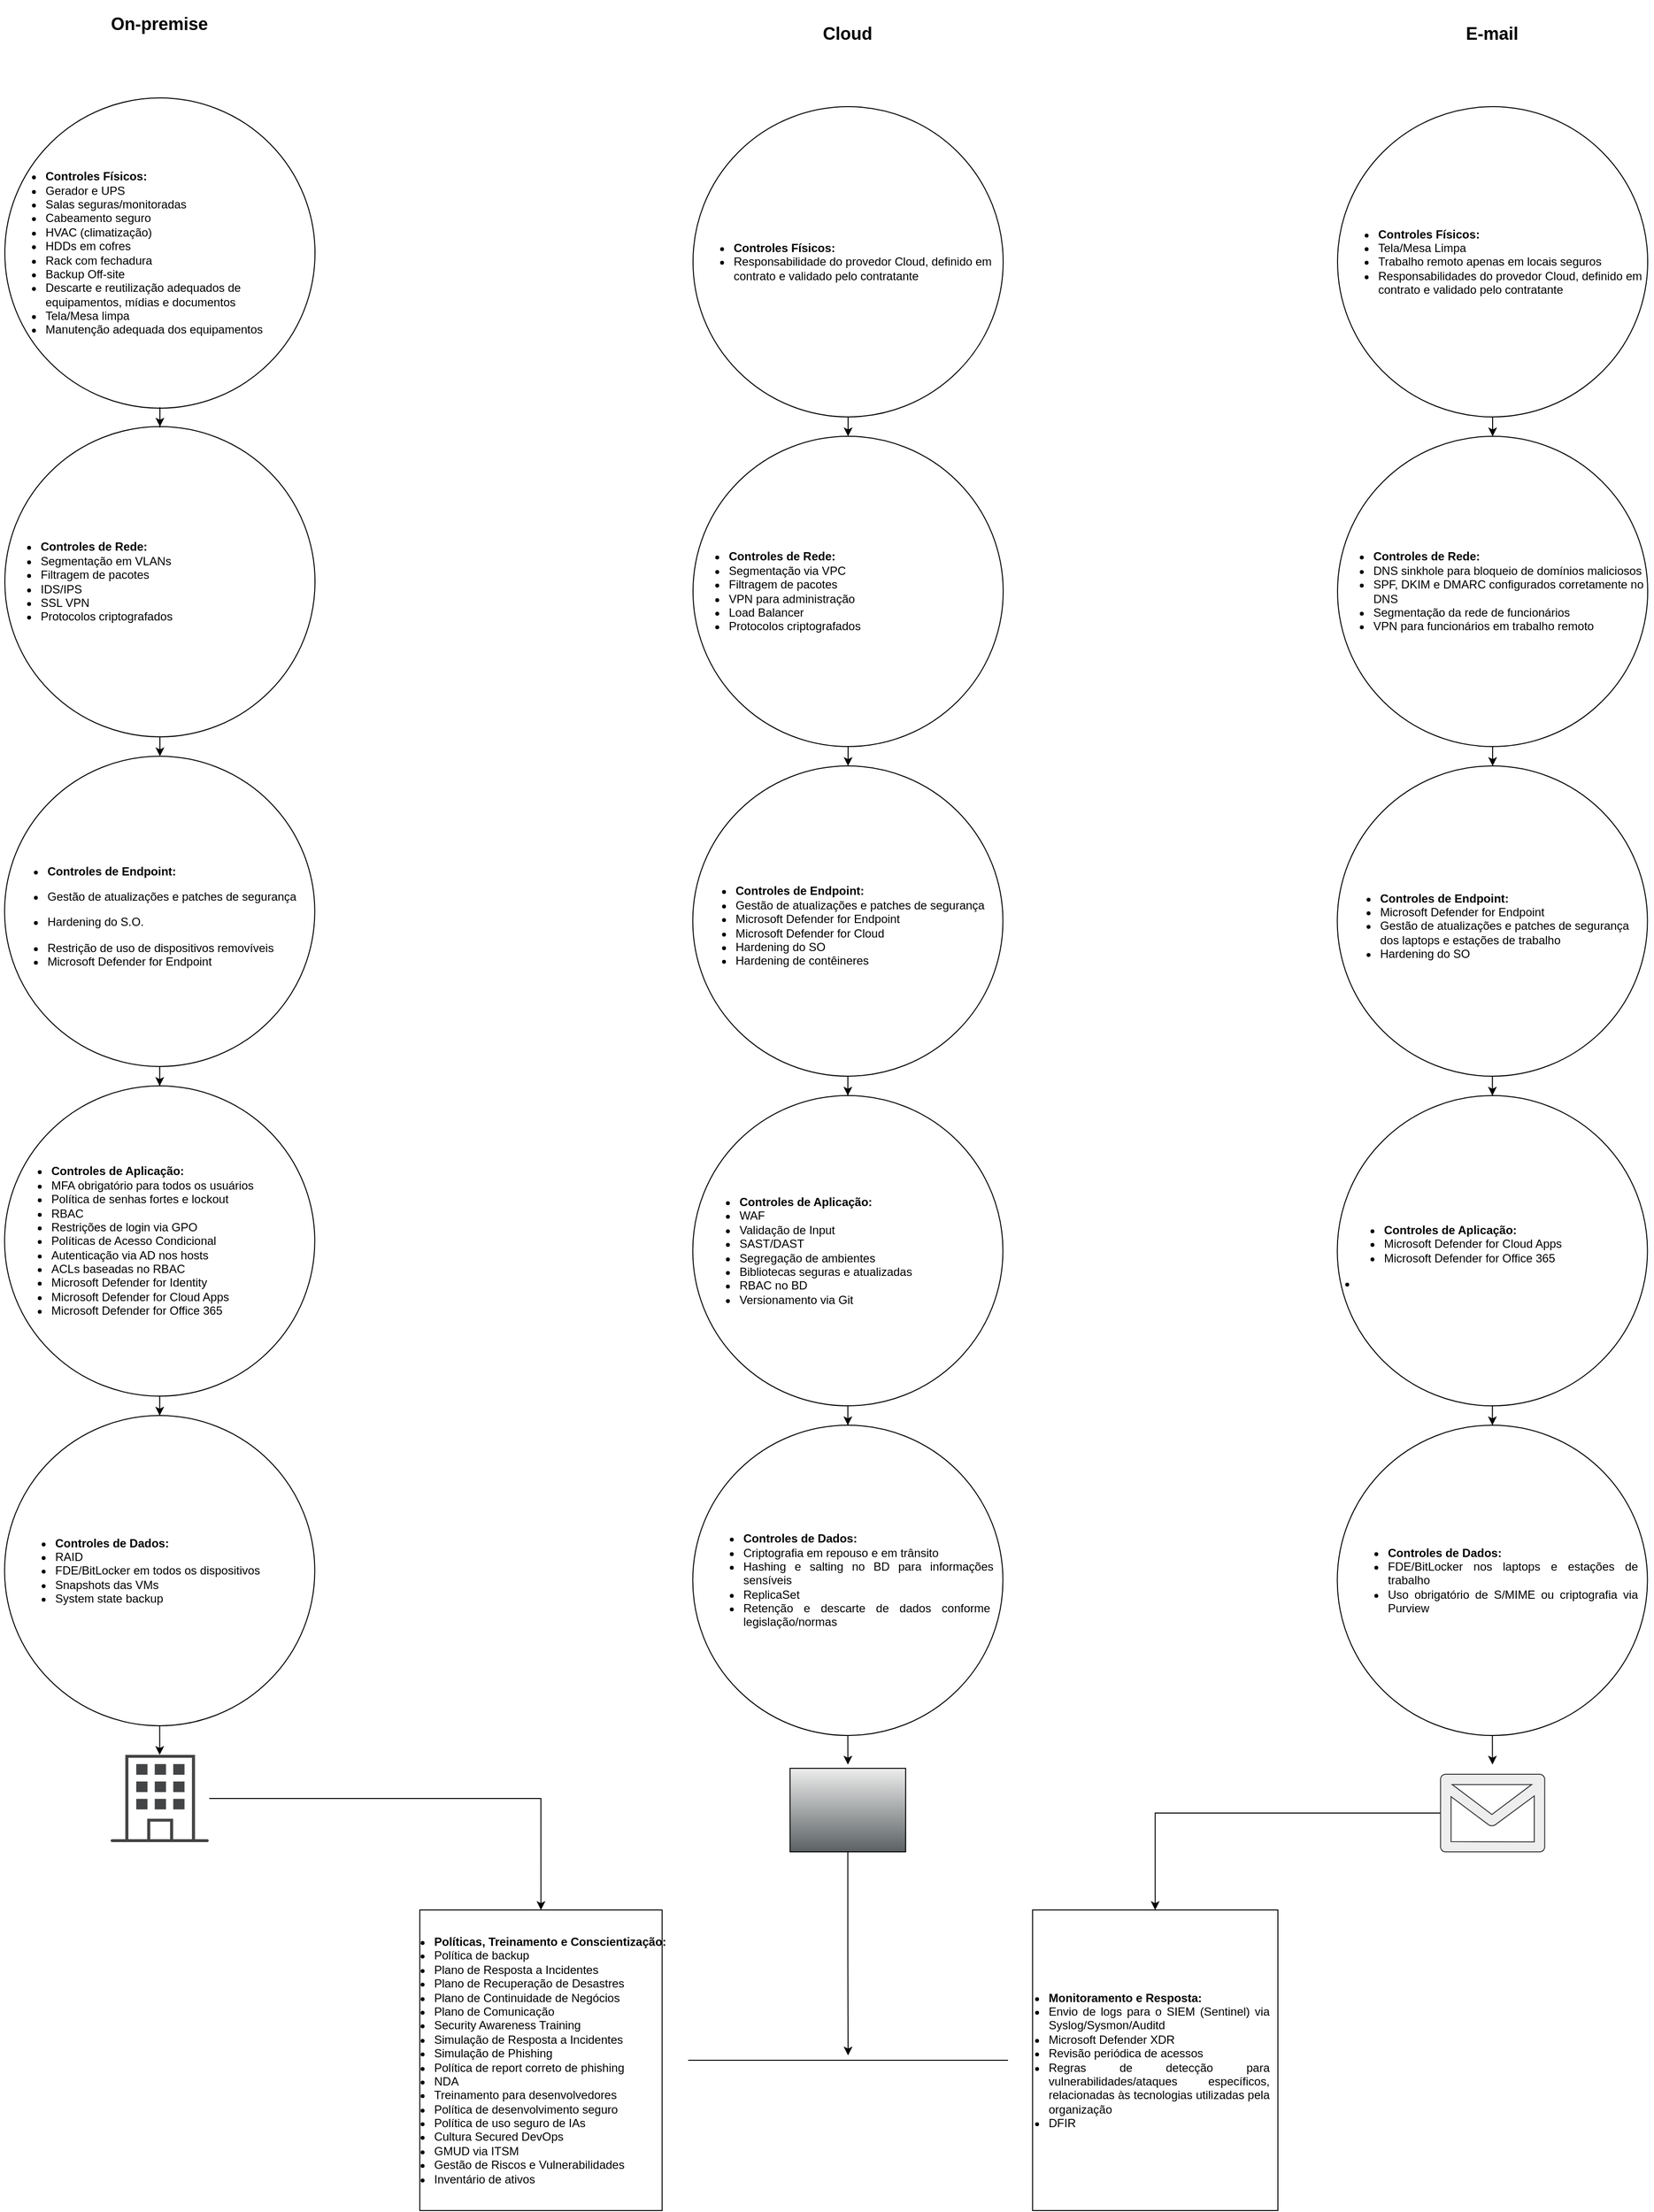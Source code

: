 <mxfile version="28.2.0">
  <diagram name="Page-1" id="wx0xOVwHf0cUohEKgqvh">
    <mxGraphModel grid="1" page="1" gridSize="10" guides="1" tooltips="1" connect="1" arrows="1" fold="1" pageScale="1" pageWidth="850" pageHeight="1100" math="0" shadow="0">
      <root>
        <mxCell id="0" />
        <mxCell id="1" parent="0" />
        <mxCell id="gCQnmy1wMcEaQqeRve3T-251" value="" style="group" connectable="0" vertex="1" parent="1">
          <mxGeometry x="1270.005" y="2260" width="330" height="1900" as="geometry" />
        </mxCell>
        <mxCell id="gCQnmy1wMcEaQqeRve3T-220" value="" style="group" connectable="0" vertex="1" parent="gCQnmy1wMcEaQqeRve3T-251">
          <mxGeometry y="440" width="330" height="320" as="geometry" />
        </mxCell>
        <mxCell id="gCQnmy1wMcEaQqeRve3T-221" value="" style="ellipse;whiteSpace=wrap;html=1;aspect=fixed;" vertex="1" parent="gCQnmy1wMcEaQqeRve3T-220">
          <mxGeometry x="5" width="320" height="320" as="geometry" />
        </mxCell>
        <mxCell id="gCQnmy1wMcEaQqeRve3T-222" value="&lt;div&gt;&lt;ul&gt;&lt;li&gt;&lt;b&gt;Controles de Rede:&lt;/b&gt;&lt;/li&gt;&lt;li&gt;Segmentação em VLANs&lt;/li&gt;&lt;li&gt;Filtragem de pacotes&lt;/li&gt;&lt;li&gt;IDS/IPS&lt;/li&gt;&lt;li&gt;SSL VPN&lt;/li&gt;&lt;li&gt;Protocolos criptografados&lt;/li&gt;&lt;/ul&gt;&lt;/div&gt;" style="text;html=1;align=left;verticalAlign=middle;whiteSpace=wrap;rounded=0;" vertex="1" parent="gCQnmy1wMcEaQqeRve3T-220">
          <mxGeometry y="106.25" width="330" height="107.5" as="geometry" />
        </mxCell>
        <mxCell id="gCQnmy1wMcEaQqeRve3T-229" value="" style="group" connectable="0" vertex="1" parent="gCQnmy1wMcEaQqeRve3T-251">
          <mxGeometry x="4.75" y="1460" width="320" height="320" as="geometry" />
        </mxCell>
        <mxCell id="gCQnmy1wMcEaQqeRve3T-230" value="" style="group" connectable="0" vertex="1" parent="gCQnmy1wMcEaQqeRve3T-229">
          <mxGeometry width="320" height="320" as="geometry" />
        </mxCell>
        <mxCell id="gCQnmy1wMcEaQqeRve3T-231" value="" style="ellipse;whiteSpace=wrap;html=1;aspect=fixed;" vertex="1" parent="gCQnmy1wMcEaQqeRve3T-230">
          <mxGeometry width="320" height="320" as="geometry" />
        </mxCell>
        <mxCell id="gCQnmy1wMcEaQqeRve3T-232" value="&lt;div align=&quot;justify&quot;&gt;&lt;ul&gt;&lt;li&gt;&lt;b&gt;Controles de Dados:&lt;/b&gt;&lt;/li&gt;&lt;li&gt;RAID&amp;nbsp;&lt;/li&gt;&lt;li&gt;FDE/BitLocker em todos os dispositivos&lt;/li&gt;&lt;li&gt;Snapshots das VMs&lt;/li&gt;&lt;li&gt;System state backup&lt;/li&gt;&lt;/ul&gt;&lt;/div&gt;" style="text;html=1;align=left;verticalAlign=middle;whiteSpace=wrap;rounded=0;" vertex="1" parent="gCQnmy1wMcEaQqeRve3T-230">
          <mxGeometry x="10" y="91.56" width="300" height="136.88" as="geometry" />
        </mxCell>
        <mxCell id="gCQnmy1wMcEaQqeRve3T-236" value="&lt;font style=&quot;font-size: 18px;&quot;&gt;&lt;b&gt;On-premise&lt;/b&gt;&lt;/font&gt;" style="text;html=1;align=center;verticalAlign=middle;whiteSpace=wrap;rounded=0;" vertex="1" parent="gCQnmy1wMcEaQqeRve3T-251">
          <mxGeometry x="97.38" width="135.25" height="50" as="geometry" />
        </mxCell>
        <mxCell id="gCQnmy1wMcEaQqeRve3T-237" value="" style="sketch=0;pointerEvents=1;shadow=0;dashed=0;html=1;strokeColor=none;fillColor=#434445;aspect=fixed;labelPosition=center;verticalLabelPosition=bottom;verticalAlign=top;align=center;outlineConnect=0;shape=mxgraph.vvd.site;" vertex="1" parent="gCQnmy1wMcEaQqeRve3T-251">
          <mxGeometry x="113.61" y="1810" width="102.27" height="90" as="geometry" />
        </mxCell>
        <mxCell id="gCQnmy1wMcEaQqeRve3T-238" style="edgeStyle=orthogonalEdgeStyle;rounded=0;orthogonalLoop=1;jettySize=auto;html=1;" edge="1" parent="gCQnmy1wMcEaQqeRve3T-251" source="gCQnmy1wMcEaQqeRve3T-231" target="gCQnmy1wMcEaQqeRve3T-237">
          <mxGeometry relative="1" as="geometry" />
        </mxCell>
        <mxCell id="gCQnmy1wMcEaQqeRve3T-239" value="" style="group" connectable="0" vertex="1" parent="gCQnmy1wMcEaQqeRve3T-251">
          <mxGeometry x="4.75" y="1120" width="320" height="320" as="geometry" />
        </mxCell>
        <mxCell id="gCQnmy1wMcEaQqeRve3T-240" value="" style="ellipse;whiteSpace=wrap;html=1;aspect=fixed;" vertex="1" parent="gCQnmy1wMcEaQqeRve3T-239">
          <mxGeometry width="320" height="320" as="geometry" />
        </mxCell>
        <mxCell id="gCQnmy1wMcEaQqeRve3T-241" value="&lt;div align=&quot;justify&quot;&gt;&lt;ul&gt;&lt;li&gt;&lt;b&gt;Controles de Aplicação:&lt;/b&gt;&lt;/li&gt;&lt;li data-end=&quot;868&quot; data-start=&quot;836&quot;&gt;MFA obrigatório para todos os usuários&lt;/li&gt;&lt;li data-end=&quot;868&quot; data-start=&quot;836&quot;&gt;Política de senhas fortes e lockout&lt;/li&gt;&lt;li data-end=&quot;868&quot; data-start=&quot;836&quot;&gt;RBAC&lt;/li&gt;&lt;li data-end=&quot;868&quot; data-start=&quot;836&quot;&gt;Restrições de login via GPO&lt;/li&gt;&lt;li data-end=&quot;868&quot; data-start=&quot;836&quot;&gt;Políticas de Acesso Condicional&lt;/li&gt;&lt;li data-end=&quot;868&quot; data-start=&quot;836&quot;&gt;Autenticação via AD nos hosts&lt;/li&gt;&lt;li data-end=&quot;868&quot; data-start=&quot;836&quot;&gt;ACLs baseadas no RBAC&lt;/li&gt;&lt;li data-end=&quot;868&quot; data-start=&quot;836&quot;&gt;Microsoft Defender for Identity&lt;/li&gt;&lt;li data-end=&quot;868&quot; data-start=&quot;836&quot;&gt;Microsoft Defender for Cloud Apps&lt;/li&gt;&lt;li data-end=&quot;868&quot; data-start=&quot;836&quot;&gt;Microsoft Defender for Office 365&lt;/li&gt;&lt;/ul&gt;&lt;/div&gt;" style="text;html=1;align=left;verticalAlign=middle;whiteSpace=wrap;rounded=0;" vertex="1" parent="gCQnmy1wMcEaQqeRve3T-239">
          <mxGeometry x="6.25" y="113.125" width="307.5" height="93.75" as="geometry" />
        </mxCell>
        <mxCell id="gCQnmy1wMcEaQqeRve3T-242" style="edgeStyle=orthogonalEdgeStyle;rounded=0;orthogonalLoop=1;jettySize=auto;html=1;entryX=0.5;entryY=0;entryDx=0;entryDy=0;" edge="1" parent="gCQnmy1wMcEaQqeRve3T-251" source="gCQnmy1wMcEaQqeRve3T-240" target="gCQnmy1wMcEaQqeRve3T-231">
          <mxGeometry relative="1" as="geometry" />
        </mxCell>
        <mxCell id="gCQnmy1wMcEaQqeRve3T-243" style="edgeStyle=orthogonalEdgeStyle;rounded=0;orthogonalLoop=1;jettySize=auto;html=1;entryX=0.5;entryY=0;entryDx=0;entryDy=0;" edge="1" parent="gCQnmy1wMcEaQqeRve3T-251" source="gCQnmy1wMcEaQqeRve3T-224" target="gCQnmy1wMcEaQqeRve3T-240">
          <mxGeometry relative="1" as="geometry" />
        </mxCell>
        <mxCell id="gCQnmy1wMcEaQqeRve3T-223" value="" style="group" connectable="0" vertex="1" parent="gCQnmy1wMcEaQqeRve3T-251">
          <mxGeometry x="4.75" y="780" width="320" height="330" as="geometry" />
        </mxCell>
        <mxCell id="gCQnmy1wMcEaQqeRve3T-224" value="" style="ellipse;whiteSpace=wrap;html=1;aspect=fixed;" vertex="1" parent="gCQnmy1wMcEaQqeRve3T-223">
          <mxGeometry width="320" height="320" as="geometry" />
        </mxCell>
        <mxCell id="gCQnmy1wMcEaQqeRve3T-225" value="&lt;div&gt;&lt;ul&gt;&lt;li&gt;&lt;b&gt;Controles de Endpoint:&lt;/b&gt;&lt;/li&gt;&lt;li data-end=&quot;733&quot; data-start=&quot;673&quot;&gt;&lt;p data-end=&quot;733&quot; data-start=&quot;675&quot;&gt;Gestão de atualizações e patches de segurança&amp;nbsp;&lt;/p&gt;&lt;/li&gt;&lt;li data-end=&quot;733&quot; data-start=&quot;673&quot;&gt;&lt;p data-end=&quot;733&quot; data-start=&quot;675&quot;&gt;Hardening do S.O.&lt;/p&gt;&lt;/li&gt;&lt;li data-end=&quot;733&quot; data-start=&quot;673&quot;&gt;Restrição de uso de dispositivos removíveis&lt;/li&gt;&lt;li data-end=&quot;733&quot; data-start=&quot;673&quot;&gt;Microsoft Defender for Endpoint&lt;/li&gt;&lt;/ul&gt;&lt;/div&gt;" style="text;html=1;align=left;verticalAlign=middle;whiteSpace=wrap;rounded=0;" vertex="1" parent="gCQnmy1wMcEaQqeRve3T-223">
          <mxGeometry x="2.5" y="109.57" width="315" height="110.859" as="geometry" />
        </mxCell>
        <mxCell id="gCQnmy1wMcEaQqeRve3T-244" style="edgeStyle=orthogonalEdgeStyle;rounded=0;orthogonalLoop=1;jettySize=auto;html=1;" edge="1" parent="gCQnmy1wMcEaQqeRve3T-251" source="gCQnmy1wMcEaQqeRve3T-221" target="gCQnmy1wMcEaQqeRve3T-224">
          <mxGeometry relative="1" as="geometry" />
        </mxCell>
        <mxCell id="gCQnmy1wMcEaQqeRve3T-247" value="" style="group" connectable="0" vertex="1" parent="gCQnmy1wMcEaQqeRve3T-251">
          <mxGeometry x="5" y="101" width="320" height="320" as="geometry" />
        </mxCell>
        <mxCell id="gCQnmy1wMcEaQqeRve3T-248" value="" style="ellipse;whiteSpace=wrap;html=1;aspect=fixed;" vertex="1" parent="gCQnmy1wMcEaQqeRve3T-247">
          <mxGeometry width="320" height="320" as="geometry" />
        </mxCell>
        <mxCell id="gCQnmy1wMcEaQqeRve3T-249" value="&lt;ul&gt;&lt;li&gt;&lt;b&gt;Controles Físicos:&lt;/b&gt;&lt;/li&gt;&lt;li&gt;Gerador e UPS&lt;/li&gt;&lt;li&gt;Salas seguras/monitoradas&lt;/li&gt;&lt;li&gt;Cabeamento seguro&amp;nbsp;&lt;/li&gt;&lt;li data-end=&quot;345&quot; data-start=&quot;324&quot;&gt;HVAC (climatização)&lt;/li&gt;&lt;li data-end=&quot;364&quot; data-start=&quot;348&quot;&gt;HDDs em cofres&lt;/li&gt;&lt;li data-end=&quot;387&quot; data-start=&quot;367&quot;&gt;Rack com fechadura&lt;/li&gt;&lt;li data-end=&quot;387&quot; data-start=&quot;367&quot;&gt;Backup Off-site&lt;/li&gt;&lt;li data-end=&quot;387&quot; data-start=&quot;367&quot;&gt;Descarte e reutilização adequados de equipamentos, mídias e documentos&lt;/li&gt;&lt;li data-end=&quot;387&quot; data-start=&quot;367&quot;&gt;Tela/Mesa limpa&lt;/li&gt;&lt;li data-end=&quot;387&quot; data-start=&quot;367&quot;&gt;Manutenção adequada dos equipamentos&lt;/li&gt;&lt;/ul&gt;" style="text;html=1;align=left;verticalAlign=middle;whiteSpace=wrap;rounded=0;" vertex="1" parent="gCQnmy1wMcEaQqeRve3T-247">
          <mxGeometry y="95" width="320" height="130" as="geometry" />
        </mxCell>
        <mxCell id="gCQnmy1wMcEaQqeRve3T-250" style="edgeStyle=orthogonalEdgeStyle;rounded=0;orthogonalLoop=1;jettySize=auto;html=1;exitX=0.5;exitY=1;exitDx=0;exitDy=0;" edge="1" parent="gCQnmy1wMcEaQqeRve3T-251" source="gCQnmy1wMcEaQqeRve3T-248" target="gCQnmy1wMcEaQqeRve3T-221">
          <mxGeometry relative="1" as="geometry" />
        </mxCell>
        <mxCell id="gCQnmy1wMcEaQqeRve3T-277" value="" style="group" connectable="0" vertex="1" parent="1">
          <mxGeometry x="2645" y="2270" width="330" height="1940" as="geometry" />
        </mxCell>
        <mxCell id="gCQnmy1wMcEaQqeRve3T-278" value="" style="group" connectable="0" vertex="1" parent="gCQnmy1wMcEaQqeRve3T-277">
          <mxGeometry y="440" width="330" height="320" as="geometry" />
        </mxCell>
        <mxCell id="gCQnmy1wMcEaQqeRve3T-279" value="" style="ellipse;whiteSpace=wrap;html=1;aspect=fixed;" vertex="1" parent="gCQnmy1wMcEaQqeRve3T-278">
          <mxGeometry x="5" width="320" height="320" as="geometry" />
        </mxCell>
        <mxCell id="gCQnmy1wMcEaQqeRve3T-280" value="&lt;div&gt;&lt;ul&gt;&lt;li&gt;&lt;b&gt;Controles de Rede:&lt;/b&gt;&lt;/li&gt;&lt;li&gt;DNS sinkhole para bloqueio de domínios maliciosos&lt;/li&gt;&lt;li&gt;SPF, DKIM e DMARC configurados corretamente no DNS&amp;nbsp;&lt;/li&gt;&lt;li&gt;Segmentação da rede de funcionários&lt;/li&gt;&lt;li&gt;VPN para funcionários em trabalho remoto&lt;/li&gt;&lt;/ul&gt;&lt;/div&gt;" style="text;html=1;align=left;verticalAlign=middle;whiteSpace=wrap;rounded=0;" vertex="1" parent="gCQnmy1wMcEaQqeRve3T-278">
          <mxGeometry y="106.25" width="330" height="107.5" as="geometry" />
        </mxCell>
        <mxCell id="gCQnmy1wMcEaQqeRve3T-281" value="" style="group" connectable="0" vertex="1" parent="gCQnmy1wMcEaQqeRve3T-277">
          <mxGeometry x="4.75" y="1460" width="320" height="320" as="geometry" />
        </mxCell>
        <mxCell id="gCQnmy1wMcEaQqeRve3T-282" value="" style="group" connectable="0" vertex="1" parent="gCQnmy1wMcEaQqeRve3T-281">
          <mxGeometry width="320" height="320" as="geometry" />
        </mxCell>
        <mxCell id="gCQnmy1wMcEaQqeRve3T-283" value="" style="ellipse;whiteSpace=wrap;html=1;aspect=fixed;" vertex="1" parent="gCQnmy1wMcEaQqeRve3T-282">
          <mxGeometry width="320" height="320" as="geometry" />
        </mxCell>
        <mxCell id="gCQnmy1wMcEaQqeRve3T-284" value="&lt;div align=&quot;justify&quot;&gt;&lt;ul&gt;&lt;li&gt;&lt;b&gt;Controles de Dados:&lt;/b&gt;&lt;/li&gt;&lt;li&gt;FDE/BitLocker nos laptops e estações de trabalho&lt;/li&gt;&lt;li&gt;Uso obrigatório de S/MIME ou criptografia via Purview&lt;/li&gt;&lt;/ul&gt;&lt;/div&gt;" style="text;html=1;align=left;verticalAlign=middle;whiteSpace=wrap;rounded=0;" vertex="1" parent="gCQnmy1wMcEaQqeRve3T-282">
          <mxGeometry x="10" y="91.56" width="300" height="136.88" as="geometry" />
        </mxCell>
        <mxCell id="gCQnmy1wMcEaQqeRve3T-285" value="&lt;font style=&quot;font-size: 18px;&quot;&gt;&lt;b&gt;E-mail&lt;/b&gt;&lt;/font&gt;" style="text;html=1;align=center;verticalAlign=middle;whiteSpace=wrap;rounded=0;" vertex="1" parent="gCQnmy1wMcEaQqeRve3T-277">
          <mxGeometry x="97.38" width="135.25" height="50" as="geometry" />
        </mxCell>
        <mxCell id="gCQnmy1wMcEaQqeRve3T-287" style="edgeStyle=orthogonalEdgeStyle;rounded=0;orthogonalLoop=1;jettySize=auto;html=1;" edge="1" parent="gCQnmy1wMcEaQqeRve3T-277" source="gCQnmy1wMcEaQqeRve3T-283">
          <mxGeometry relative="1" as="geometry">
            <mxPoint x="164.833" y="1810" as="targetPoint" />
          </mxGeometry>
        </mxCell>
        <mxCell id="gCQnmy1wMcEaQqeRve3T-288" value="" style="group" connectable="0" vertex="1" parent="gCQnmy1wMcEaQqeRve3T-277">
          <mxGeometry x="4.75" y="1120" width="320" height="320" as="geometry" />
        </mxCell>
        <mxCell id="gCQnmy1wMcEaQqeRve3T-289" value="" style="ellipse;whiteSpace=wrap;html=1;aspect=fixed;" vertex="1" parent="gCQnmy1wMcEaQqeRve3T-288">
          <mxGeometry width="320" height="320" as="geometry" />
        </mxCell>
        <mxCell id="gCQnmy1wMcEaQqeRve3T-290" value="&lt;div align=&quot;justify&quot;&gt;&lt;ul&gt;&lt;li&gt;&lt;b&gt;Controles de Aplicação:&lt;/b&gt;&lt;/li&gt;&lt;li data-end=&quot;733&quot; data-start=&quot;673&quot;&gt;Microsoft Defender for Cloud Apps&lt;/li&gt;&lt;li data-end=&quot;868&quot; data-start=&quot;836&quot;&gt;Microsoft Defender for Office 365&lt;/li&gt;&lt;/ul&gt;&lt;li data-end=&quot;892&quot; data-start=&quot;869&quot;&gt;&lt;br&gt;&lt;/li&gt;&lt;/div&gt;" style="text;html=1;align=left;verticalAlign=middle;whiteSpace=wrap;rounded=0;" vertex="1" parent="gCQnmy1wMcEaQqeRve3T-288">
          <mxGeometry x="6.25" y="113.125" width="307.5" height="93.75" as="geometry" />
        </mxCell>
        <mxCell id="gCQnmy1wMcEaQqeRve3T-291" style="edgeStyle=orthogonalEdgeStyle;rounded=0;orthogonalLoop=1;jettySize=auto;html=1;entryX=0.5;entryY=0;entryDx=0;entryDy=0;" edge="1" parent="gCQnmy1wMcEaQqeRve3T-277" source="gCQnmy1wMcEaQqeRve3T-289" target="gCQnmy1wMcEaQqeRve3T-283">
          <mxGeometry relative="1" as="geometry" />
        </mxCell>
        <mxCell id="gCQnmy1wMcEaQqeRve3T-292" style="edgeStyle=orthogonalEdgeStyle;rounded=0;orthogonalLoop=1;jettySize=auto;html=1;entryX=0.5;entryY=0;entryDx=0;entryDy=0;" edge="1" parent="gCQnmy1wMcEaQqeRve3T-277" source="gCQnmy1wMcEaQqeRve3T-294" target="gCQnmy1wMcEaQqeRve3T-289">
          <mxGeometry relative="1" as="geometry" />
        </mxCell>
        <mxCell id="gCQnmy1wMcEaQqeRve3T-293" value="" style="group" connectable="0" vertex="1" parent="gCQnmy1wMcEaQqeRve3T-277">
          <mxGeometry x="4.75" y="780" width="320" height="330" as="geometry" />
        </mxCell>
        <mxCell id="gCQnmy1wMcEaQqeRve3T-294" value="" style="ellipse;whiteSpace=wrap;html=1;aspect=fixed;" vertex="1" parent="gCQnmy1wMcEaQqeRve3T-293">
          <mxGeometry width="320" height="320" as="geometry" />
        </mxCell>
        <mxCell id="gCQnmy1wMcEaQqeRve3T-295" value="&lt;div&gt;&lt;ul&gt;&lt;li&gt;&lt;b&gt;Controles de Endpoint:&lt;/b&gt;&lt;/li&gt;&lt;li data-end=&quot;733&quot; data-start=&quot;673&quot;&gt;Microsoft Defender for Endpoint&lt;/li&gt;&lt;li data-end=&quot;733&quot; data-start=&quot;673&quot;&gt;Gestão de atualizações e patches de segurança dos laptops e estações de trabalho&lt;/li&gt;&lt;li data-end=&quot;733&quot; data-start=&quot;673&quot;&gt;Hardening do SO&lt;/li&gt;&lt;/ul&gt;&lt;/div&gt;" style="text;html=1;align=left;verticalAlign=middle;whiteSpace=wrap;rounded=0;" vertex="1" parent="gCQnmy1wMcEaQqeRve3T-293">
          <mxGeometry x="2.5" y="109.57" width="315" height="110.859" as="geometry" />
        </mxCell>
        <mxCell id="gCQnmy1wMcEaQqeRve3T-296" style="edgeStyle=orthogonalEdgeStyle;rounded=0;orthogonalLoop=1;jettySize=auto;html=1;" edge="1" parent="gCQnmy1wMcEaQqeRve3T-277" source="gCQnmy1wMcEaQqeRve3T-279" target="gCQnmy1wMcEaQqeRve3T-294">
          <mxGeometry relative="1" as="geometry" />
        </mxCell>
        <mxCell id="gCQnmy1wMcEaQqeRve3T-297" value="" style="group" connectable="0" vertex="1" parent="gCQnmy1wMcEaQqeRve3T-277">
          <mxGeometry x="5" y="100" width="320" height="320" as="geometry" />
        </mxCell>
        <mxCell id="gCQnmy1wMcEaQqeRve3T-298" value="" style="ellipse;whiteSpace=wrap;html=1;aspect=fixed;" vertex="1" parent="gCQnmy1wMcEaQqeRve3T-297">
          <mxGeometry width="320" height="320" as="geometry" />
        </mxCell>
        <mxCell id="gCQnmy1wMcEaQqeRve3T-299" value="&lt;ul&gt;&lt;li&gt;&lt;b&gt;Controles Físicos:&lt;/b&gt;&lt;/li&gt;&lt;li&gt;Tela/Mesa Limpa&lt;/li&gt;&lt;li&gt;Trabalho remoto apenas em locais seguros&lt;/li&gt;&lt;li&gt;Responsabilidades do provedor Cloud, definido em contrato e validado pelo contratante&lt;/li&gt;&lt;/ul&gt;" style="text;html=1;align=left;verticalAlign=middle;whiteSpace=wrap;rounded=0;" vertex="1" parent="gCQnmy1wMcEaQqeRve3T-297">
          <mxGeometry y="95" width="320" height="130" as="geometry" />
        </mxCell>
        <mxCell id="gCQnmy1wMcEaQqeRve3T-300" style="edgeStyle=orthogonalEdgeStyle;rounded=0;orthogonalLoop=1;jettySize=auto;html=1;exitX=0.5;exitY=1;exitDx=0;exitDy=0;" edge="1" parent="gCQnmy1wMcEaQqeRve3T-277" source="gCQnmy1wMcEaQqeRve3T-298" target="gCQnmy1wMcEaQqeRve3T-279">
          <mxGeometry relative="1" as="geometry" />
        </mxCell>
        <mxCell id="gCQnmy1wMcEaQqeRve3T-302" value="" style="sketch=0;aspect=fixed;pointerEvents=1;shadow=0;dashed=0;html=1;labelPosition=center;verticalLabelPosition=bottom;verticalAlign=top;align=center;shape=mxgraph.azure.message2;fillColor=#eeeeee;strokeColor=#36393d;" vertex="1" parent="gCQnmy1wMcEaQqeRve3T-277">
          <mxGeometry x="110.95" y="1820" width="108.11" height="80" as="geometry" />
        </mxCell>
        <mxCell id="gCQnmy1wMcEaQqeRve3T-330" value="" style="group" connectable="0" vertex="1" parent="1">
          <mxGeometry x="1676.27" y="4230" width="303.75" height="310" as="geometry" />
        </mxCell>
        <mxCell id="gCQnmy1wMcEaQqeRve3T-326" value="" style="rounded=0;whiteSpace=wrap;html=1;" vertex="1" parent="gCQnmy1wMcEaQqeRve3T-330">
          <mxGeometry x="26.875" width="250" height="310" as="geometry" />
        </mxCell>
        <mxCell id="gCQnmy1wMcEaQqeRve3T-332" style="edgeStyle=orthogonalEdgeStyle;rounded=0;orthogonalLoop=1;jettySize=auto;html=1;endArrow=none;endFill=0;" edge="1" parent="gCQnmy1wMcEaQqeRve3T-330" source="gCQnmy1wMcEaQqeRve3T-228">
          <mxGeometry relative="1" as="geometry">
            <mxPoint x="633.745" y="155" as="targetPoint" />
          </mxGeometry>
        </mxCell>
        <mxCell id="gCQnmy1wMcEaQqeRve3T-228" value="&lt;div align=&quot;left&quot;&gt;&lt;ul style=&quot;padding-left: 40px;&quot;&gt;&lt;li&gt;&lt;b&gt;Políticas, Treinamento e Conscientização:&lt;/b&gt;&lt;/li&gt;&lt;li data-end=&quot;1376&quot; data-start=&quot;1343&quot;&gt;Política de backup&lt;/li&gt;&lt;li data-end=&quot;1376&quot; data-start=&quot;1343&quot;&gt;Plano de Resposta a Incidentes&lt;/li&gt;&lt;li data-end=&quot;1376&quot; data-start=&quot;1343&quot;&gt;Plano de Recuperação de Desastres&lt;/li&gt;&lt;li data-end=&quot;1376&quot; data-start=&quot;1343&quot;&gt;Plano de Continuidade de Negócios&lt;/li&gt;&lt;li data-end=&quot;1376&quot; data-start=&quot;1343&quot;&gt;Plano de Comunicação&lt;/li&gt;&lt;li data-end=&quot;1376&quot; data-start=&quot;1343&quot;&gt;Security Awareness Training&lt;/li&gt;&lt;li data-end=&quot;1376&quot; data-start=&quot;1343&quot;&gt;Simulação de Resposta a Incidentes&lt;/li&gt;&lt;li data-end=&quot;1376&quot; data-start=&quot;1343&quot;&gt;Simulação de Phishing&lt;/li&gt;&lt;li data-end=&quot;1376&quot; data-start=&quot;1343&quot;&gt;Política de report correto de phishing&lt;/li&gt;&lt;li data-end=&quot;1376&quot; data-start=&quot;1343&quot;&gt;NDA&lt;/li&gt;&lt;li data-end=&quot;1376&quot; data-start=&quot;1343&quot;&gt;Treinamento para desenvolvedores&lt;/li&gt;&lt;li data-end=&quot;1376&quot; data-start=&quot;1343&quot;&gt;Política de desenvolvimento seguro&lt;/li&gt;&lt;li data-end=&quot;1376&quot; data-start=&quot;1343&quot;&gt;Política de uso seguro de IAs&lt;/li&gt;&lt;li data-end=&quot;1376&quot; data-start=&quot;1343&quot;&gt;Cultura Secured DevOps&lt;/li&gt;&lt;li data-end=&quot;1376&quot; data-start=&quot;1343&quot;&gt;GMUD via ITSM&lt;/li&gt;&lt;li data-end=&quot;1376&quot; data-start=&quot;1343&quot;&gt;Gestão de Riscos e Vulnerabilidades&lt;/li&gt;&lt;li data-end=&quot;1474&quot; data-start=&quot;1425&quot;&gt;Inventário de ativos&lt;/li&gt;&lt;/ul&gt;&lt;/div&gt;" style="text;html=1;align=left;verticalAlign=middle;whiteSpace=wrap;rounded=0;" vertex="1" parent="gCQnmy1wMcEaQqeRve3T-330">
          <mxGeometry y="106.865" width="303.75" height="96.27" as="geometry" />
        </mxCell>
        <mxCell id="gCQnmy1wMcEaQqeRve3T-331" value="" style="group" connectable="0" vertex="1" parent="1">
          <mxGeometry x="1980.02" y="2270" width="330" height="1900" as="geometry" />
        </mxCell>
        <mxCell id="gCQnmy1wMcEaQqeRve3T-253" value="" style="group" connectable="0" vertex="1" parent="gCQnmy1wMcEaQqeRve3T-331">
          <mxGeometry y="440" width="330" height="320" as="geometry" />
        </mxCell>
        <mxCell id="gCQnmy1wMcEaQqeRve3T-254" value="" style="ellipse;whiteSpace=wrap;html=1;aspect=fixed;" vertex="1" parent="gCQnmy1wMcEaQqeRve3T-253">
          <mxGeometry x="5" width="320" height="320" as="geometry" />
        </mxCell>
        <mxCell id="gCQnmy1wMcEaQqeRve3T-255" value="&lt;div&gt;&lt;ul&gt;&lt;li&gt;&lt;b&gt;Controles de Rede:&lt;/b&gt;&lt;/li&gt;&lt;li&gt;Segmentação via VPC&lt;/li&gt;&lt;li&gt;Filtragem de pacotes&lt;/li&gt;&lt;li&gt;VPN para administração&lt;/li&gt;&lt;li&gt;Load Balancer&lt;/li&gt;&lt;li&gt;Protocolos criptografados&lt;/li&gt;&lt;/ul&gt;&lt;/div&gt;" style="text;html=1;align=left;verticalAlign=middle;whiteSpace=wrap;rounded=0;" vertex="1" parent="gCQnmy1wMcEaQqeRve3T-253">
          <mxGeometry y="106.25" width="330" height="107.5" as="geometry" />
        </mxCell>
        <mxCell id="gCQnmy1wMcEaQqeRve3T-256" value="" style="group" connectable="0" vertex="1" parent="gCQnmy1wMcEaQqeRve3T-331">
          <mxGeometry x="4.74" y="1460" width="320" height="320" as="geometry" />
        </mxCell>
        <mxCell id="gCQnmy1wMcEaQqeRve3T-257" value="" style="group" connectable="0" vertex="1" parent="gCQnmy1wMcEaQqeRve3T-256">
          <mxGeometry width="320" height="320" as="geometry" />
        </mxCell>
        <mxCell id="gCQnmy1wMcEaQqeRve3T-258" value="" style="ellipse;whiteSpace=wrap;html=1;aspect=fixed;" vertex="1" parent="gCQnmy1wMcEaQqeRve3T-257">
          <mxGeometry width="320" height="320" as="geometry" />
        </mxCell>
        <mxCell id="gCQnmy1wMcEaQqeRve3T-259" value="&lt;div align=&quot;justify&quot;&gt;&lt;ul&gt;&lt;li&gt;&lt;b&gt;Controles de Dados:&lt;/b&gt;&lt;/li&gt;&lt;li&gt;Criptografia em repouso e em trânsito&lt;/li&gt;&lt;li&gt;Hashing e salting no BD para informações sensíveis&lt;/li&gt;&lt;li&gt;ReplicaSet&lt;/li&gt;&lt;li&gt;Retenção e descarte de dados conforme&amp;nbsp; legislação/normas&amp;nbsp;&lt;/li&gt;&lt;/ul&gt;&lt;/div&gt;" style="text;html=1;align=left;verticalAlign=middle;whiteSpace=wrap;rounded=0;" vertex="1" parent="gCQnmy1wMcEaQqeRve3T-257">
          <mxGeometry x="10" y="91.56" width="300" height="136.88" as="geometry" />
        </mxCell>
        <mxCell id="gCQnmy1wMcEaQqeRve3T-260" value="&lt;font style=&quot;font-size: 18px;&quot;&gt;&lt;b&gt;Cloud&lt;/b&gt;&lt;/font&gt;" style="text;html=1;align=center;verticalAlign=middle;whiteSpace=wrap;rounded=0;" vertex="1" parent="gCQnmy1wMcEaQqeRve3T-331">
          <mxGeometry x="97.37" width="135.25" height="50" as="geometry" />
        </mxCell>
        <mxCell id="gCQnmy1wMcEaQqeRve3T-262" style="edgeStyle=orthogonalEdgeStyle;rounded=0;orthogonalLoop=1;jettySize=auto;html=1;" edge="1" parent="gCQnmy1wMcEaQqeRve3T-331" source="gCQnmy1wMcEaQqeRve3T-258">
          <mxGeometry relative="1" as="geometry">
            <mxPoint x="164.823" y="1810" as="targetPoint" />
          </mxGeometry>
        </mxCell>
        <mxCell id="gCQnmy1wMcEaQqeRve3T-263" value="" style="group" connectable="0" vertex="1" parent="gCQnmy1wMcEaQqeRve3T-331">
          <mxGeometry x="4.74" y="1120" width="320" height="320" as="geometry" />
        </mxCell>
        <mxCell id="gCQnmy1wMcEaQqeRve3T-264" value="" style="ellipse;whiteSpace=wrap;html=1;aspect=fixed;" vertex="1" parent="gCQnmy1wMcEaQqeRve3T-263">
          <mxGeometry width="320" height="320" as="geometry" />
        </mxCell>
        <mxCell id="gCQnmy1wMcEaQqeRve3T-265" value="&lt;div align=&quot;justify&quot;&gt;&lt;ul&gt;&lt;li&gt;&lt;b&gt;Controles de Aplicação:&lt;/b&gt;&lt;/li&gt;&lt;li data-end=&quot;868&quot; data-start=&quot;836&quot;&gt;WAF&lt;/li&gt;&lt;li data-end=&quot;868&quot; data-start=&quot;836&quot;&gt;Validação de Input&lt;/li&gt;&lt;li data-end=&quot;868&quot; data-start=&quot;836&quot;&gt;SAST/DAST&lt;/li&gt;&lt;li data-end=&quot;868&quot; data-start=&quot;836&quot;&gt;Segregação de ambientes&lt;/li&gt;&lt;li data-end=&quot;868&quot; data-start=&quot;836&quot;&gt;Bibliotecas seguras e atualizadas&lt;/li&gt;&lt;li data-end=&quot;868&quot; data-start=&quot;836&quot;&gt;RBAC no BD&lt;/li&gt;&lt;li data-end=&quot;868&quot; data-start=&quot;836&quot;&gt;Versionamento via Git&lt;/li&gt;&lt;/ul&gt;&lt;/div&gt;" style="text;html=1;align=left;verticalAlign=middle;whiteSpace=wrap;rounded=0;" vertex="1" parent="gCQnmy1wMcEaQqeRve3T-263">
          <mxGeometry x="6.25" y="113.125" width="307.5" height="93.75" as="geometry" />
        </mxCell>
        <mxCell id="gCQnmy1wMcEaQqeRve3T-266" style="edgeStyle=orthogonalEdgeStyle;rounded=0;orthogonalLoop=1;jettySize=auto;html=1;entryX=0.5;entryY=0;entryDx=0;entryDy=0;" edge="1" parent="gCQnmy1wMcEaQqeRve3T-331" source="gCQnmy1wMcEaQqeRve3T-264" target="gCQnmy1wMcEaQqeRve3T-258">
          <mxGeometry relative="1" as="geometry" />
        </mxCell>
        <mxCell id="gCQnmy1wMcEaQqeRve3T-267" style="edgeStyle=orthogonalEdgeStyle;rounded=0;orthogonalLoop=1;jettySize=auto;html=1;entryX=0.5;entryY=0;entryDx=0;entryDy=0;" edge="1" parent="gCQnmy1wMcEaQqeRve3T-331" source="gCQnmy1wMcEaQqeRve3T-269" target="gCQnmy1wMcEaQqeRve3T-264">
          <mxGeometry relative="1" as="geometry" />
        </mxCell>
        <mxCell id="gCQnmy1wMcEaQqeRve3T-268" value="" style="group" connectable="0" vertex="1" parent="gCQnmy1wMcEaQqeRve3T-331">
          <mxGeometry x="4.74" y="780" width="320" height="330" as="geometry" />
        </mxCell>
        <mxCell id="gCQnmy1wMcEaQqeRve3T-269" value="" style="ellipse;whiteSpace=wrap;html=1;aspect=fixed;" vertex="1" parent="gCQnmy1wMcEaQqeRve3T-268">
          <mxGeometry width="320" height="320" as="geometry" />
        </mxCell>
        <mxCell id="gCQnmy1wMcEaQqeRve3T-270" value="&lt;div&gt;&lt;ul&gt;&lt;li&gt;&lt;b&gt;Controles de Endpoint:&lt;/b&gt;&lt;/li&gt;&lt;li data-end=&quot;733&quot; data-start=&quot;673&quot;&gt;Gestão de atualizações e patches de segurança&lt;/li&gt;&lt;li data-end=&quot;733&quot; data-start=&quot;673&quot;&gt;Microsoft Defender for Endpoint&lt;/li&gt;&lt;li data-end=&quot;733&quot; data-start=&quot;673&quot;&gt;Microsoft Defender for Cloud&lt;/li&gt;&lt;li data-end=&quot;733&quot; data-start=&quot;673&quot;&gt;Hardening do SO&lt;/li&gt;&lt;li data-end=&quot;733&quot; data-start=&quot;673&quot;&gt;Hardening de contêineres&lt;/li&gt;&lt;/ul&gt;&lt;/div&gt;" style="text;html=1;align=left;verticalAlign=middle;whiteSpace=wrap;rounded=0;" vertex="1" parent="gCQnmy1wMcEaQqeRve3T-268">
          <mxGeometry x="2.5" y="109.57" width="315" height="110.859" as="geometry" />
        </mxCell>
        <mxCell id="gCQnmy1wMcEaQqeRve3T-271" style="edgeStyle=orthogonalEdgeStyle;rounded=0;orthogonalLoop=1;jettySize=auto;html=1;" edge="1" parent="gCQnmy1wMcEaQqeRve3T-331" source="gCQnmy1wMcEaQqeRve3T-254" target="gCQnmy1wMcEaQqeRve3T-269">
          <mxGeometry relative="1" as="geometry" />
        </mxCell>
        <mxCell id="gCQnmy1wMcEaQqeRve3T-272" value="" style="group" connectable="0" vertex="1" parent="gCQnmy1wMcEaQqeRve3T-331">
          <mxGeometry x="4.99" y="100" width="320" height="320" as="geometry" />
        </mxCell>
        <mxCell id="gCQnmy1wMcEaQqeRve3T-273" value="" style="ellipse;whiteSpace=wrap;html=1;aspect=fixed;" vertex="1" parent="gCQnmy1wMcEaQqeRve3T-272">
          <mxGeometry width="320" height="320" as="geometry" />
        </mxCell>
        <mxCell id="gCQnmy1wMcEaQqeRve3T-274" value="&lt;ul&gt;&lt;li&gt;&lt;b&gt;Controles Físicos:&lt;/b&gt;&lt;/li&gt;&lt;li data-end=&quot;387&quot; data-start=&quot;367&quot;&gt;Responsabilidade do provedor Cloud, definido em contrato e validado pelo contratante&lt;/li&gt;&lt;/ul&gt;" style="text;html=1;align=left;verticalAlign=middle;whiteSpace=wrap;rounded=0;" vertex="1" parent="gCQnmy1wMcEaQqeRve3T-272">
          <mxGeometry y="95" width="320" height="130" as="geometry" />
        </mxCell>
        <mxCell id="gCQnmy1wMcEaQqeRve3T-275" style="edgeStyle=orthogonalEdgeStyle;rounded=0;orthogonalLoop=1;jettySize=auto;html=1;exitX=0.5;exitY=1;exitDx=0;exitDy=0;" edge="1" parent="gCQnmy1wMcEaQqeRve3T-331" source="gCQnmy1wMcEaQqeRve3T-273" target="gCQnmy1wMcEaQqeRve3T-254">
          <mxGeometry relative="1" as="geometry" />
        </mxCell>
        <mxCell id="gCQnmy1wMcEaQqeRve3T-334" style="edgeStyle=orthogonalEdgeStyle;rounded=0;orthogonalLoop=1;jettySize=auto;html=1;" edge="1" parent="gCQnmy1wMcEaQqeRve3T-331" source="gCQnmy1wMcEaQqeRve3T-301">
          <mxGeometry relative="1" as="geometry">
            <mxPoint x="164.98" y="2110" as="targetPoint" />
          </mxGeometry>
        </mxCell>
        <mxCell id="gCQnmy1wMcEaQqeRve3T-301" value="" style="shape=mxgraph.networks2.icon;aspect=fixed;fillColor=#EDEDED;strokeColor=#000000;gradientColor=#5B6163;network2IconShadow=1;network2bgFillColor=none;labelPosition=center;verticalLabelPosition=bottom;align=center;verticalAlign=top;network2Icon=mxgraph.networks2.cloud;network2IconYOffset=-0.08;network2IconW=1.0;network2IconH=0.722;" vertex="1" parent="gCQnmy1wMcEaQqeRve3T-331">
          <mxGeometry x="105.1" y="1813.89" width="119.27" height="86.11" as="geometry" />
        </mxCell>
        <mxCell id="gCQnmy1wMcEaQqeRve3T-344" value="" style="group" connectable="0" vertex="1" parent="1">
          <mxGeometry x="2310.02" y="4229.995" width="278.43" height="310" as="geometry" />
        </mxCell>
        <mxCell id="gCQnmy1wMcEaQqeRve3T-343" value="" style="rounded=0;whiteSpace=wrap;html=1;" vertex="1" parent="gCQnmy1wMcEaQqeRve3T-344">
          <mxGeometry x="25.31" width="253.12" height="310" as="geometry" />
        </mxCell>
        <mxCell id="gCQnmy1wMcEaQqeRve3T-235" value="&lt;div align=&quot;justify&quot;&gt;&lt;ul&gt;&lt;li&gt;&lt;b&gt;Monitoramento e Resposta:&lt;/b&gt;&lt;/li&gt;&lt;li&gt;Envio de logs para o SIEM (Sentinel) via Syslog/Sysmon/Auditd&lt;/li&gt;&lt;li&gt;Microsoft Defender XDR&lt;/li&gt;&lt;li data-end=&quot;1205&quot; data-start=&quot;1162&quot;&gt;Revisão periódica de acessos&lt;/li&gt;&lt;li data-end=&quot;1281&quot; data-start=&quot;1208&quot;&gt;Regras de detecção para vulnerabilidades/ataques específicos, relacionadas às tecnologias utilizadas pela organização&lt;/li&gt;&lt;li data-end=&quot;1281&quot; data-start=&quot;1208&quot;&gt;DFIR&lt;/li&gt;&lt;/ul&gt;&lt;/div&gt;" style="text;html=1;align=left;verticalAlign=middle;whiteSpace=wrap;rounded=0;" vertex="1" parent="gCQnmy1wMcEaQqeRve3T-344">
          <mxGeometry y="100.785" width="269.98" height="108.44" as="geometry" />
        </mxCell>
        <mxCell id="gCQnmy1wMcEaQqeRve3T-345" style="edgeStyle=orthogonalEdgeStyle;rounded=0;orthogonalLoop=1;jettySize=auto;html=1;" edge="1" parent="1" source="gCQnmy1wMcEaQqeRve3T-302" target="gCQnmy1wMcEaQqeRve3T-343">
          <mxGeometry relative="1" as="geometry" />
        </mxCell>
        <mxCell id="gCQnmy1wMcEaQqeRve3T-346" style="edgeStyle=orthogonalEdgeStyle;rounded=0;orthogonalLoop=1;jettySize=auto;html=1;entryX=0.5;entryY=0;entryDx=0;entryDy=0;" edge="1" parent="1" source="gCQnmy1wMcEaQqeRve3T-237" target="gCQnmy1wMcEaQqeRve3T-326">
          <mxGeometry relative="1" as="geometry" />
        </mxCell>
      </root>
    </mxGraphModel>
  </diagram>
</mxfile>
